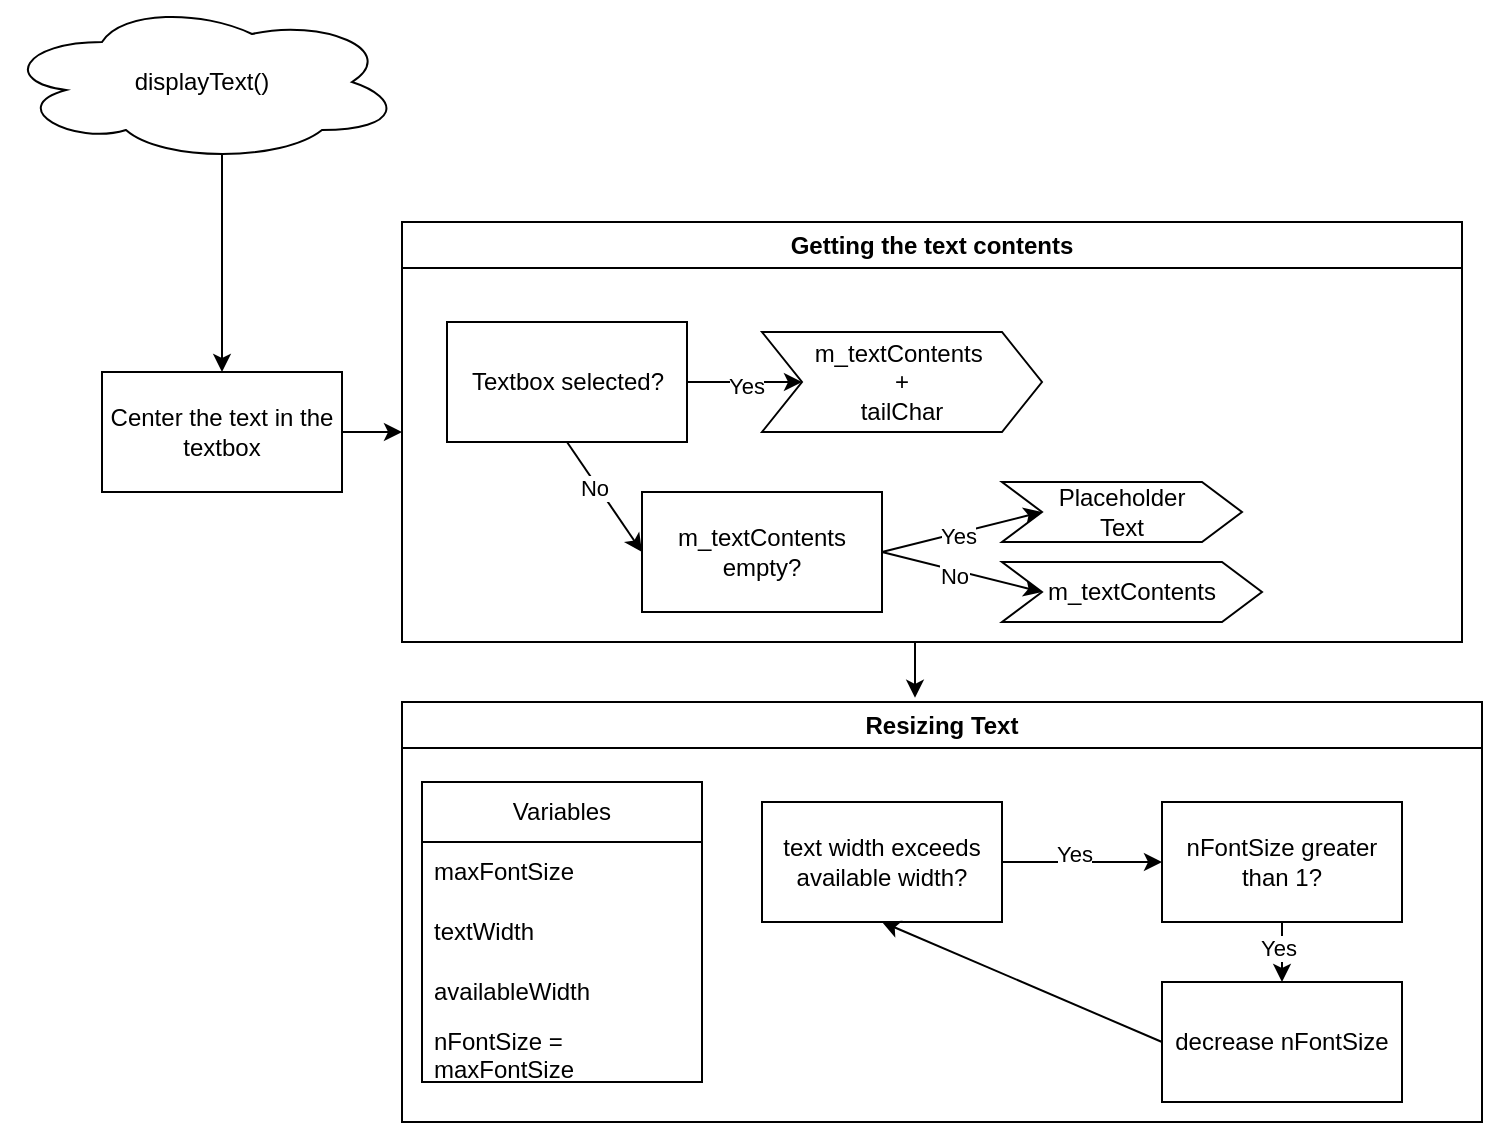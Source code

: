 <mxfile>
    <diagram name="Page-1" id="M_VT7V4kCYvcjvnsXI4k">
        <mxGraphModel dx="1875" dy="898" grid="1" gridSize="10" guides="1" tooltips="1" connect="1" arrows="1" fold="1" page="1" pageScale="1" pageWidth="850" pageHeight="1100" math="0" shadow="0" adaptiveColors="simple">
            <root>
                <mxCell id="0"/>
                <mxCell id="1" parent="0"/>
                <mxCell id="HINl4qvDrCQyflMir4P5-11" style="edgeStyle=orthogonalEdgeStyle;rounded=0;orthogonalLoop=1;jettySize=auto;html=1;exitX=0.55;exitY=0.95;exitDx=0;exitDy=0;exitPerimeter=0;entryX=0.5;entryY=0;entryDx=0;entryDy=0;" parent="1" source="HINl4qvDrCQyflMir4P5-1" target="HINl4qvDrCQyflMir4P5-17" edge="1">
                    <mxGeometry relative="1" as="geometry"/>
                </mxCell>
                <mxCell id="HINl4qvDrCQyflMir4P5-1" value="displayText()" style="ellipse;shape=cloud;whiteSpace=wrap;html=1;" parent="1" vertex="1">
                    <mxGeometry x="40" y="40" width="200" height="80" as="geometry"/>
                </mxCell>
                <mxCell id="HINl4qvDrCQyflMir4P5-2" value="Getting the text contents" style="swimlane;whiteSpace=wrap;html=1;" parent="1" vertex="1">
                    <mxGeometry x="240" y="150" width="530" height="210" as="geometry"/>
                </mxCell>
                <mxCell id="11" style="edgeStyle=none;html=1;exitX=0.5;exitY=1;exitDx=0;exitDy=0;entryX=0;entryY=0.5;entryDx=0;entryDy=0;" edge="1" parent="HINl4qvDrCQyflMir4P5-2" source="HINl4qvDrCQyflMir4P5-3" target="8">
                    <mxGeometry relative="1" as="geometry"/>
                </mxCell>
                <mxCell id="12" value="No" style="edgeLabel;html=1;align=center;verticalAlign=middle;resizable=0;points=[];" vertex="1" connectable="0" parent="11">
                    <mxGeometry x="-0.201" y="-2" relative="1" as="geometry">
                        <mxPoint as="offset"/>
                    </mxGeometry>
                </mxCell>
                <mxCell id="22" style="edgeStyle=none;html=1;exitX=1;exitY=0.5;exitDx=0;exitDy=0;" edge="1" parent="HINl4qvDrCQyflMir4P5-2" source="HINl4qvDrCQyflMir4P5-3" target="21">
                    <mxGeometry relative="1" as="geometry"/>
                </mxCell>
                <mxCell id="23" value="Yes" style="edgeLabel;html=1;align=center;verticalAlign=middle;resizable=0;points=[];" vertex="1" connectable="0" parent="22">
                    <mxGeometry x="0.026" y="-2" relative="1" as="geometry">
                        <mxPoint as="offset"/>
                    </mxGeometry>
                </mxCell>
                <mxCell id="HINl4qvDrCQyflMir4P5-3" value="Textbox selected?" style="rounded=0;whiteSpace=wrap;html=1;" parent="HINl4qvDrCQyflMir4P5-2" vertex="1">
                    <mxGeometry x="22.5" y="50" width="120" height="60" as="geometry"/>
                </mxCell>
                <mxCell id="15" style="edgeStyle=none;html=1;exitX=1;exitY=0.5;exitDx=0;exitDy=0;entryX=0;entryY=0.5;entryDx=0;entryDy=0;" edge="1" parent="HINl4qvDrCQyflMir4P5-2" source="8" target="14">
                    <mxGeometry relative="1" as="geometry"/>
                </mxCell>
                <mxCell id="16" value="Yes" style="edgeLabel;html=1;align=center;verticalAlign=middle;resizable=0;points=[];" vertex="1" connectable="0" parent="15">
                    <mxGeometry x="-0.051" relative="1" as="geometry">
                        <mxPoint y="1" as="offset"/>
                    </mxGeometry>
                </mxCell>
                <mxCell id="19" style="edgeStyle=none;html=1;exitX=1;exitY=0.5;exitDx=0;exitDy=0;entryX=0;entryY=0.5;entryDx=0;entryDy=0;" edge="1" parent="HINl4qvDrCQyflMir4P5-2" source="8" target="17">
                    <mxGeometry relative="1" as="geometry"/>
                </mxCell>
                <mxCell id="20" value="No" style="edgeLabel;html=1;align=center;verticalAlign=middle;resizable=0;points=[];" vertex="1" connectable="0" parent="19">
                    <mxGeometry x="-0.082" y="-3" relative="1" as="geometry">
                        <mxPoint as="offset"/>
                    </mxGeometry>
                </mxCell>
                <mxCell id="8" value="m_textContents empty?" style="rounded=0;whiteSpace=wrap;html=1;" vertex="1" parent="HINl4qvDrCQyflMir4P5-2">
                    <mxGeometry x="120" y="135" width="120" height="60" as="geometry"/>
                </mxCell>
                <mxCell id="14" value="Placeholder&lt;div&gt;Text&lt;/div&gt;" style="shape=step;perimeter=stepPerimeter;whiteSpace=wrap;html=1;fixedSize=1;" vertex="1" parent="HINl4qvDrCQyflMir4P5-2">
                    <mxGeometry x="300" y="130" width="120" height="30" as="geometry"/>
                </mxCell>
                <mxCell id="17" value="m_textContents" style="shape=step;perimeter=stepPerimeter;whiteSpace=wrap;html=1;fixedSize=1;" vertex="1" parent="HINl4qvDrCQyflMir4P5-2">
                    <mxGeometry x="300" y="170" width="130" height="30" as="geometry"/>
                </mxCell>
                <mxCell id="21" value="m_textContents&amp;nbsp;&lt;div&gt;+&lt;/div&gt;&lt;div&gt;tailChar&lt;/div&gt;" style="shape=step;perimeter=stepPerimeter;whiteSpace=wrap;html=1;fixedSize=1;" vertex="1" parent="HINl4qvDrCQyflMir4P5-2">
                    <mxGeometry x="180" y="55" width="140" height="50" as="geometry"/>
                </mxCell>
                <mxCell id="HINl4qvDrCQyflMir4P5-13" value="Resizing Text" style="swimlane;whiteSpace=wrap;html=1;" parent="1" vertex="1">
                    <mxGeometry x="240" y="390" width="540" height="210" as="geometry"/>
                </mxCell>
                <mxCell id="65661vTKel9h0syzzPzH-9" style="edgeStyle=orthogonalEdgeStyle;rounded=0;orthogonalLoop=1;jettySize=auto;html=1;exitX=0.5;exitY=1;exitDx=0;exitDy=0;entryX=0;entryY=0.5;entryDx=0;entryDy=0;" parent="HINl4qvDrCQyflMir4P5-13" target="65661vTKel9h0syzzPzH-8" edge="1">
                    <mxGeometry relative="1" as="geometry">
                        <Array as="points">
                            <mxPoint x="420" y="110"/>
                            <mxPoint x="183" y="110"/>
                            <mxPoint x="183" y="150"/>
                        </Array>
                        <mxPoint x="420" y="100" as="sourcePoint"/>
                    </mxGeometry>
                </mxCell>
                <mxCell id="65661vTKel9h0syzzPzH-13" style="edgeStyle=orthogonalEdgeStyle;rounded=0;orthogonalLoop=1;jettySize=auto;html=1;exitX=0.5;exitY=1;exitDx=0;exitDy=0;entryX=0;entryY=0.5;entryDx=0;entryDy=0;" parent="HINl4qvDrCQyflMir4P5-13" target="65661vTKel9h0syzzPzH-12" edge="1">
                    <mxGeometry relative="1" as="geometry">
                        <Array as="points">
                            <mxPoint x="420" y="190"/>
                            <mxPoint x="183" y="190"/>
                            <mxPoint x="183" y="230"/>
                        </Array>
                        <mxPoint x="420" y="180" as="sourcePoint"/>
                    </mxGeometry>
                </mxCell>
                <mxCell id="31" value="Variables" style="swimlane;fontStyle=0;childLayout=stackLayout;horizontal=1;startSize=30;horizontalStack=0;resizeParent=1;resizeParentMax=0;resizeLast=0;collapsible=1;marginBottom=0;whiteSpace=wrap;html=1;" vertex="1" parent="HINl4qvDrCQyflMir4P5-13">
                    <mxGeometry x="10" y="40" width="140" height="150" as="geometry"/>
                </mxCell>
                <mxCell id="32" value="maxFontSize" style="text;strokeColor=none;fillColor=none;align=left;verticalAlign=middle;spacingLeft=4;spacingRight=4;overflow=hidden;points=[[0,0.5],[1,0.5]];portConstraint=eastwest;rotatable=0;whiteSpace=wrap;html=1;" vertex="1" parent="31">
                    <mxGeometry y="30" width="140" height="30" as="geometry"/>
                </mxCell>
                <mxCell id="33" value="textWidth" style="text;strokeColor=none;fillColor=none;align=left;verticalAlign=middle;spacingLeft=4;spacingRight=4;overflow=hidden;points=[[0,0.5],[1,0.5]];portConstraint=eastwest;rotatable=0;whiteSpace=wrap;html=1;" vertex="1" parent="31">
                    <mxGeometry y="60" width="140" height="30" as="geometry"/>
                </mxCell>
                <mxCell id="34" value="availableWidth" style="text;strokeColor=none;fillColor=none;align=left;verticalAlign=middle;spacingLeft=4;spacingRight=4;overflow=hidden;points=[[0,0.5],[1,0.5]];portConstraint=eastwest;rotatable=0;whiteSpace=wrap;html=1;" vertex="1" parent="31">
                    <mxGeometry y="90" width="140" height="30" as="geometry"/>
                </mxCell>
                <mxCell id="35" value="nFontSize = maxFontSize" style="text;strokeColor=none;fillColor=none;align=left;verticalAlign=middle;spacingLeft=4;spacingRight=4;overflow=hidden;points=[[0,0.5],[1,0.5]];portConstraint=eastwest;rotatable=0;whiteSpace=wrap;html=1;" vertex="1" parent="31">
                    <mxGeometry y="120" width="140" height="30" as="geometry"/>
                </mxCell>
                <mxCell id="38" value="" style="edgeStyle=none;html=1;" edge="1" parent="HINl4qvDrCQyflMir4P5-13" source="36" target="37">
                    <mxGeometry relative="1" as="geometry"/>
                </mxCell>
                <mxCell id="39" value="Yes" style="edgeLabel;html=1;align=center;verticalAlign=middle;resizable=0;points=[];" vertex="1" connectable="0" parent="38">
                    <mxGeometry x="-0.1" y="4" relative="1" as="geometry">
                        <mxPoint as="offset"/>
                    </mxGeometry>
                </mxCell>
                <mxCell id="36" value="text width exceeds available width?" style="rounded=0;whiteSpace=wrap;html=1;" vertex="1" parent="HINl4qvDrCQyflMir4P5-13">
                    <mxGeometry x="180" y="50" width="120" height="60" as="geometry"/>
                </mxCell>
                <mxCell id="41" value="" style="edgeStyle=none;html=1;" edge="1" parent="HINl4qvDrCQyflMir4P5-13" source="37" target="40">
                    <mxGeometry relative="1" as="geometry"/>
                </mxCell>
                <mxCell id="42" value="Yes" style="edgeLabel;html=1;align=center;verticalAlign=middle;resizable=0;points=[];" vertex="1" connectable="0" parent="41">
                    <mxGeometry x="-0.175" y="-2" relative="1" as="geometry">
                        <mxPoint as="offset"/>
                    </mxGeometry>
                </mxCell>
                <mxCell id="37" value="nFontSize greater than 1?" style="whiteSpace=wrap;html=1;rounded=0;" vertex="1" parent="HINl4qvDrCQyflMir4P5-13">
                    <mxGeometry x="380" y="50" width="120" height="60" as="geometry"/>
                </mxCell>
                <mxCell id="46" style="edgeStyle=none;html=1;exitX=0;exitY=0.5;exitDx=0;exitDy=0;entryX=0.5;entryY=1;entryDx=0;entryDy=0;" edge="1" parent="HINl4qvDrCQyflMir4P5-13" source="40" target="36">
                    <mxGeometry relative="1" as="geometry"/>
                </mxCell>
                <mxCell id="40" value="decrease nFontSize" style="whiteSpace=wrap;html=1;rounded=0;" vertex="1" parent="HINl4qvDrCQyflMir4P5-13">
                    <mxGeometry x="380" y="140" width="120" height="60" as="geometry"/>
                </mxCell>
                <mxCell id="HINl4qvDrCQyflMir4P5-18" style="edgeStyle=orthogonalEdgeStyle;rounded=0;orthogonalLoop=1;jettySize=auto;html=1;exitX=1;exitY=0.5;exitDx=0;exitDy=0;entryX=0;entryY=0.5;entryDx=0;entryDy=0;" parent="1" source="HINl4qvDrCQyflMir4P5-17" target="HINl4qvDrCQyflMir4P5-2" edge="1">
                    <mxGeometry relative="1" as="geometry"/>
                </mxCell>
                <mxCell id="HINl4qvDrCQyflMir4P5-17" value="Center the text in the textbox" style="rounded=0;whiteSpace=wrap;html=1;" parent="1" vertex="1">
                    <mxGeometry x="90" y="225" width="120" height="60" as="geometry"/>
                </mxCell>
                <mxCell id="HINl4qvDrCQyflMir4P5-19" style="edgeStyle=orthogonalEdgeStyle;rounded=0;orthogonalLoop=1;jettySize=auto;html=1;exitX=0.5;exitY=1;exitDx=0;exitDy=0;entryX=0.475;entryY=-0.01;entryDx=0;entryDy=0;entryPerimeter=0;" parent="1" source="HINl4qvDrCQyflMir4P5-2" target="HINl4qvDrCQyflMir4P5-13" edge="1">
                    <mxGeometry relative="1" as="geometry"/>
                </mxCell>
            </root>
        </mxGraphModel>
    </diagram>
</mxfile>